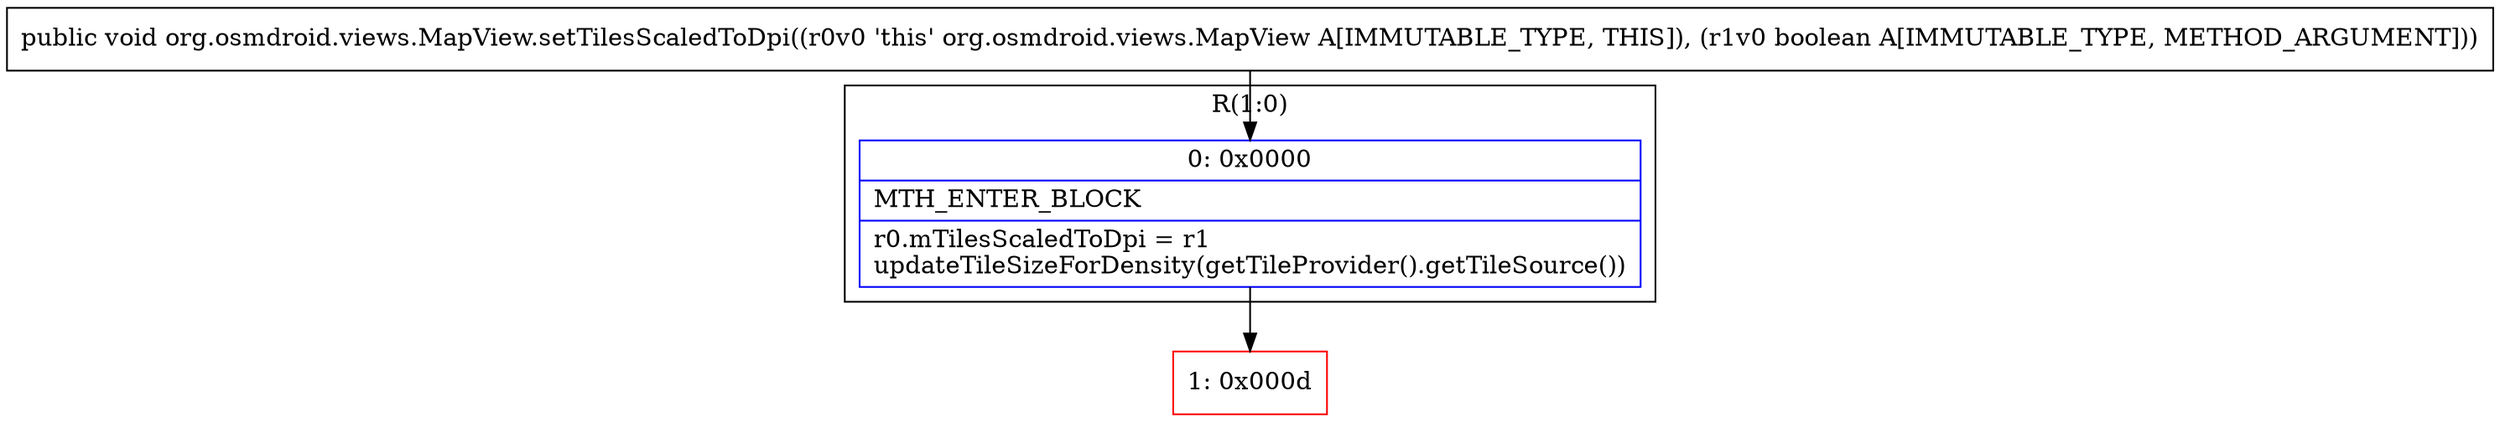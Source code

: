digraph "CFG fororg.osmdroid.views.MapView.setTilesScaledToDpi(Z)V" {
subgraph cluster_Region_123757211 {
label = "R(1:0)";
node [shape=record,color=blue];
Node_0 [shape=record,label="{0\:\ 0x0000|MTH_ENTER_BLOCK\l|r0.mTilesScaledToDpi = r1\lupdateTileSizeForDensity(getTileProvider().getTileSource())\l}"];
}
Node_1 [shape=record,color=red,label="{1\:\ 0x000d}"];
MethodNode[shape=record,label="{public void org.osmdroid.views.MapView.setTilesScaledToDpi((r0v0 'this' org.osmdroid.views.MapView A[IMMUTABLE_TYPE, THIS]), (r1v0 boolean A[IMMUTABLE_TYPE, METHOD_ARGUMENT])) }"];
MethodNode -> Node_0;
Node_0 -> Node_1;
}

